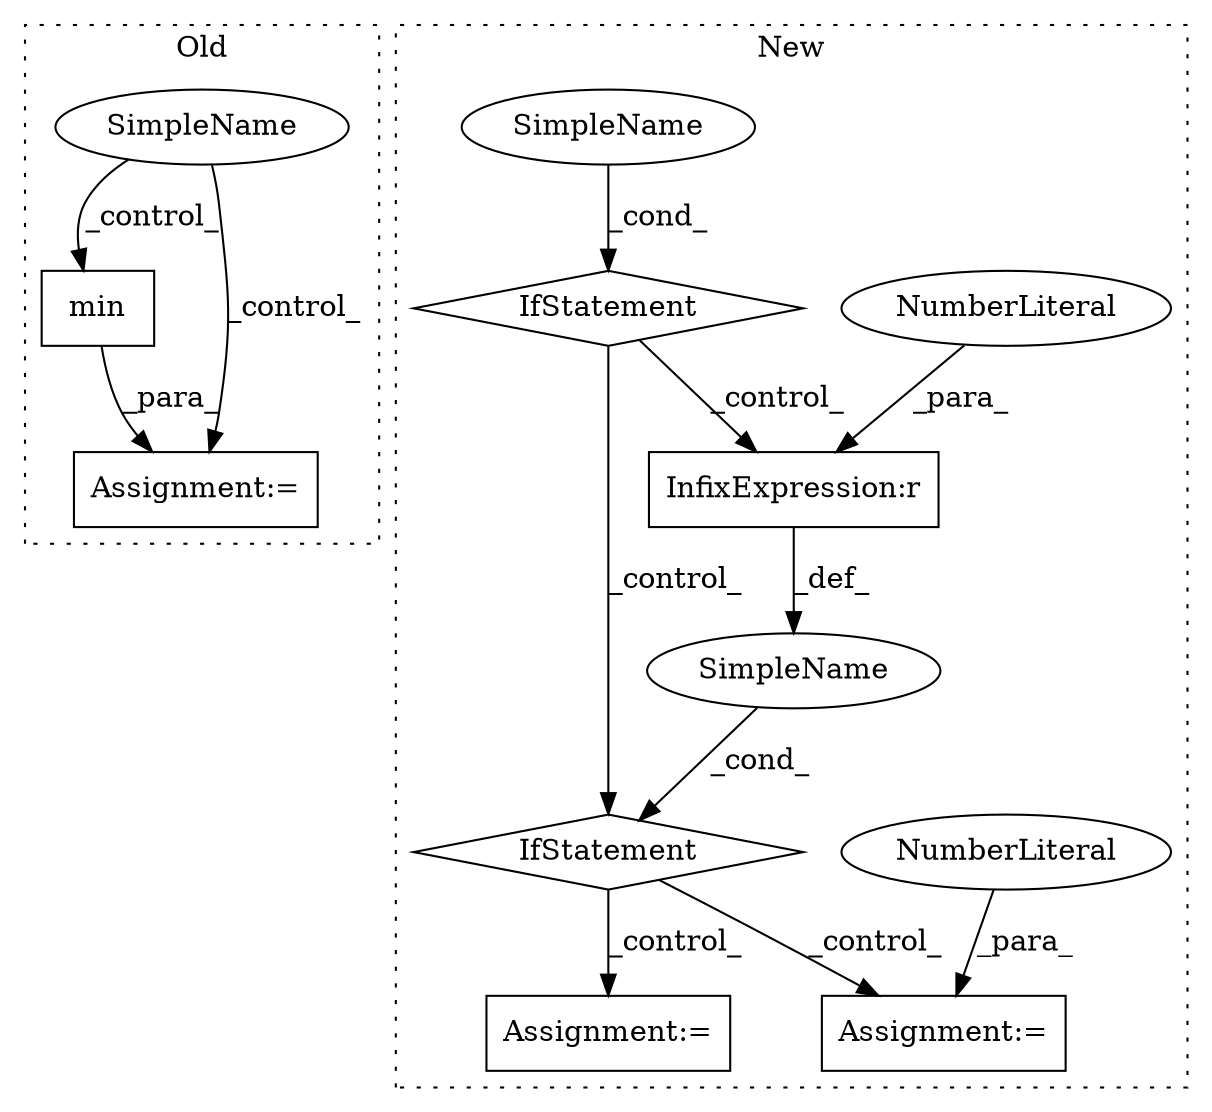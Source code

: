 digraph G {
subgraph cluster0 {
1 [label="min" a="32" s="706,744" l="4,1" shape="box"];
6 [label="Assignment:=" a="7" s="705" l="1" shape="box"];
12 [label="SimpleName" a="42" s="677" l="8" shape="ellipse"];
label = "Old";
style="dotted";
}
subgraph cluster1 {
2 [label="IfStatement" a="25" s="520,538" l="4,2" shape="diamond"];
3 [label="InfixExpression:r" a="27" s="534" l="3" shape="box"];
4 [label="Assignment:=" a="7" s="584" l="1" shape="box"];
5 [label="SimpleName" a="42" s="" l="" shape="ellipse"];
7 [label="Assignment:=" a="7" s="554" l="1" shape="box"];
8 [label="NumberLiteral" a="34" s="537" l="1" shape="ellipse"];
9 [label="IfStatement" a="25" s="423,435" l="4,2" shape="diamond"];
10 [label="NumberLiteral" a="34" s="555" l="1" shape="ellipse"];
11 [label="SimpleName" a="42" s="" l="" shape="ellipse"];
label = "New";
style="dotted";
}
1 -> 6 [label="_para_"];
2 -> 4 [label="_control_"];
2 -> 7 [label="_control_"];
3 -> 5 [label="_def_"];
5 -> 2 [label="_cond_"];
8 -> 3 [label="_para_"];
9 -> 2 [label="_control_"];
9 -> 3 [label="_control_"];
10 -> 7 [label="_para_"];
11 -> 9 [label="_cond_"];
12 -> 6 [label="_control_"];
12 -> 1 [label="_control_"];
}